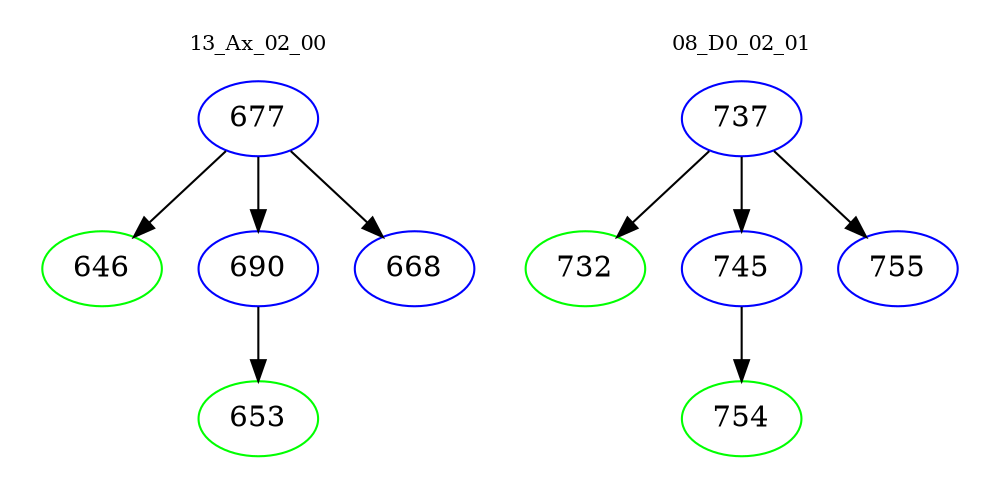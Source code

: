 digraph{
subgraph cluster_0 {
color = white
label = "13_Ax_02_00";
fontsize=10;
T0_677 [label="677", color="blue"]
T0_677 -> T0_646 [color="black"]
T0_646 [label="646", color="green"]
T0_677 -> T0_690 [color="black"]
T0_690 [label="690", color="blue"]
T0_690 -> T0_653 [color="black"]
T0_653 [label="653", color="green"]
T0_677 -> T0_668 [color="black"]
T0_668 [label="668", color="blue"]
}
subgraph cluster_1 {
color = white
label = "08_D0_02_01";
fontsize=10;
T1_737 [label="737", color="blue"]
T1_737 -> T1_732 [color="black"]
T1_732 [label="732", color="green"]
T1_737 -> T1_745 [color="black"]
T1_745 [label="745", color="blue"]
T1_745 -> T1_754 [color="black"]
T1_754 [label="754", color="green"]
T1_737 -> T1_755 [color="black"]
T1_755 [label="755", color="blue"]
}
}
